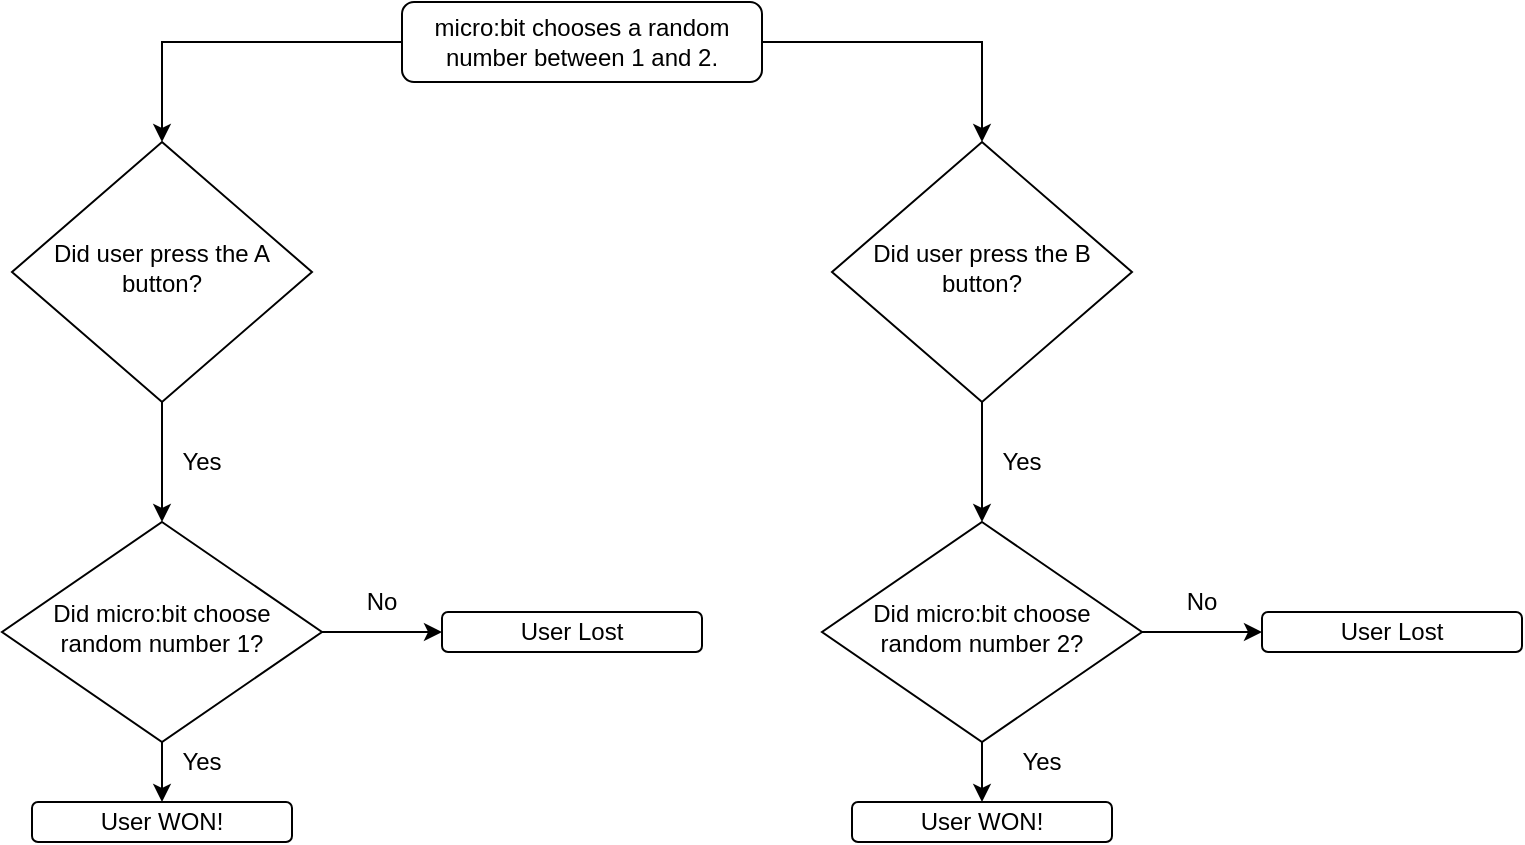 <mxfile version="13.9.9" type="device"><diagram id="C5RBs43oDa-KdzZeNtuy" name="Page-1"><mxGraphModel dx="1026" dy="594" grid="1" gridSize="10" guides="1" tooltips="1" connect="1" arrows="1" fold="1" page="1" pageScale="1" pageWidth="827" pageHeight="1169" math="0" shadow="0"><root><mxCell id="WIyWlLk6GJQsqaUBKTNV-0"/><mxCell id="WIyWlLk6GJQsqaUBKTNV-1" parent="WIyWlLk6GJQsqaUBKTNV-0"/><mxCell id="hr3CtZeP7YXExQq8IzBq-0" style="edgeStyle=orthogonalEdgeStyle;rounded=0;orthogonalLoop=1;jettySize=auto;html=1;exitX=0;exitY=0.5;exitDx=0;exitDy=0;entryX=0.5;entryY=0;entryDx=0;entryDy=0;" edge="1" parent="WIyWlLk6GJQsqaUBKTNV-1" source="WIyWlLk6GJQsqaUBKTNV-3" target="WIyWlLk6GJQsqaUBKTNV-6"><mxGeometry relative="1" as="geometry"/></mxCell><mxCell id="hr3CtZeP7YXExQq8IzBq-1" style="edgeStyle=orthogonalEdgeStyle;rounded=0;orthogonalLoop=1;jettySize=auto;html=1;exitX=1;exitY=0.5;exitDx=0;exitDy=0;entryX=0.5;entryY=0;entryDx=0;entryDy=0;" edge="1" parent="WIyWlLk6GJQsqaUBKTNV-1" source="WIyWlLk6GJQsqaUBKTNV-3" target="wdFj-jS_YKSoBrDeUZLi-0"><mxGeometry relative="1" as="geometry"/></mxCell><mxCell id="WIyWlLk6GJQsqaUBKTNV-3" value="micro:bit chooses a random number between 1 and 2." style="rounded=1;whiteSpace=wrap;html=1;fontSize=12;glass=0;strokeWidth=1;shadow=0;" parent="WIyWlLk6GJQsqaUBKTNV-1" vertex="1"><mxGeometry x="250" y="50" width="180" height="40" as="geometry"/></mxCell><mxCell id="hr3CtZeP7YXExQq8IzBq-2" style="edgeStyle=orthogonalEdgeStyle;rounded=0;orthogonalLoop=1;jettySize=auto;html=1;exitX=0.5;exitY=1;exitDx=0;exitDy=0;entryX=0.5;entryY=0;entryDx=0;entryDy=0;" edge="1" parent="WIyWlLk6GJQsqaUBKTNV-1" source="WIyWlLk6GJQsqaUBKTNV-6" target="WIyWlLk6GJQsqaUBKTNV-10"><mxGeometry relative="1" as="geometry"/></mxCell><mxCell id="WIyWlLk6GJQsqaUBKTNV-6" value="Did user press the A button?" style="rhombus;whiteSpace=wrap;html=1;shadow=0;fontFamily=Helvetica;fontSize=12;align=center;strokeWidth=1;spacing=6;spacingTop=-4;" parent="WIyWlLk6GJQsqaUBKTNV-1" vertex="1"><mxGeometry x="55" y="120" width="150" height="130" as="geometry"/></mxCell><mxCell id="hr3CtZeP7YXExQq8IzBq-4" value="" style="edgeStyle=orthogonalEdgeStyle;rounded=0;orthogonalLoop=1;jettySize=auto;html=1;" edge="1" parent="WIyWlLk6GJQsqaUBKTNV-1" source="WIyWlLk6GJQsqaUBKTNV-10" target="wdFj-jS_YKSoBrDeUZLi-12"><mxGeometry relative="1" as="geometry"/></mxCell><mxCell id="hr3CtZeP7YXExQq8IzBq-7" value="" style="edgeStyle=orthogonalEdgeStyle;rounded=0;orthogonalLoop=1;jettySize=auto;html=1;" edge="1" parent="WIyWlLk6GJQsqaUBKTNV-1" source="WIyWlLk6GJQsqaUBKTNV-10" target="wdFj-jS_YKSoBrDeUZLi-9"><mxGeometry relative="1" as="geometry"/></mxCell><mxCell id="WIyWlLk6GJQsqaUBKTNV-10" value="Did micro:bit choose random number 1?" style="rhombus;whiteSpace=wrap;html=1;shadow=0;fontFamily=Helvetica;fontSize=12;align=center;strokeWidth=1;spacing=6;spacingTop=-4;" parent="WIyWlLk6GJQsqaUBKTNV-1" vertex="1"><mxGeometry x="50" y="310" width="160" height="110" as="geometry"/></mxCell><mxCell id="hr3CtZeP7YXExQq8IzBq-3" value="" style="edgeStyle=orthogonalEdgeStyle;rounded=0;orthogonalLoop=1;jettySize=auto;html=1;" edge="1" parent="WIyWlLk6GJQsqaUBKTNV-1" source="wdFj-jS_YKSoBrDeUZLi-0" target="wdFj-jS_YKSoBrDeUZLi-22"><mxGeometry relative="1" as="geometry"/></mxCell><mxCell id="wdFj-jS_YKSoBrDeUZLi-0" value="Did user press the B button?" style="rhombus;whiteSpace=wrap;html=1;shadow=0;fontFamily=Helvetica;fontSize=12;align=center;strokeWidth=1;spacing=6;spacingTop=-4;" parent="WIyWlLk6GJQsqaUBKTNV-1" vertex="1"><mxGeometry x="465" y="120" width="150" height="130" as="geometry"/></mxCell><mxCell id="wdFj-jS_YKSoBrDeUZLi-9" value="User WON!" style="rounded=1;whiteSpace=wrap;html=1;fontSize=12;glass=0;strokeWidth=1;shadow=0;" parent="WIyWlLk6GJQsqaUBKTNV-1" vertex="1"><mxGeometry x="65" y="450" width="130" height="20" as="geometry"/></mxCell><mxCell id="wdFj-jS_YKSoBrDeUZLi-12" value="User Lost" style="rounded=1;whiteSpace=wrap;html=1;fontSize=12;glass=0;strokeWidth=1;shadow=0;" parent="WIyWlLk6GJQsqaUBKTNV-1" vertex="1"><mxGeometry x="270" y="355" width="130" height="20" as="geometry"/></mxCell><mxCell id="hr3CtZeP7YXExQq8IzBq-5" value="" style="edgeStyle=orthogonalEdgeStyle;rounded=0;orthogonalLoop=1;jettySize=auto;html=1;" edge="1" parent="WIyWlLk6GJQsqaUBKTNV-1" source="wdFj-jS_YKSoBrDeUZLi-22" target="wdFj-jS_YKSoBrDeUZLi-26"><mxGeometry relative="1" as="geometry"/></mxCell><mxCell id="hr3CtZeP7YXExQq8IzBq-6" value="" style="edgeStyle=orthogonalEdgeStyle;rounded=0;orthogonalLoop=1;jettySize=auto;html=1;" edge="1" parent="WIyWlLk6GJQsqaUBKTNV-1" source="wdFj-jS_YKSoBrDeUZLi-22" target="wdFj-jS_YKSoBrDeUZLi-24"><mxGeometry relative="1" as="geometry"/></mxCell><mxCell id="wdFj-jS_YKSoBrDeUZLi-22" value="Did micro:bit choose random number 2?" style="rhombus;whiteSpace=wrap;html=1;shadow=0;fontFamily=Helvetica;fontSize=12;align=center;strokeWidth=1;spacing=6;spacingTop=-4;" parent="WIyWlLk6GJQsqaUBKTNV-1" vertex="1"><mxGeometry x="460" y="310" width="160" height="110" as="geometry"/></mxCell><mxCell id="wdFj-jS_YKSoBrDeUZLi-24" value="User WON!" style="rounded=1;whiteSpace=wrap;html=1;fontSize=12;glass=0;strokeWidth=1;shadow=0;" parent="WIyWlLk6GJQsqaUBKTNV-1" vertex="1"><mxGeometry x="475" y="450" width="130" height="20" as="geometry"/></mxCell><mxCell id="wdFj-jS_YKSoBrDeUZLi-26" value="User Lost" style="rounded=1;whiteSpace=wrap;html=1;fontSize=12;glass=0;strokeWidth=1;shadow=0;" parent="WIyWlLk6GJQsqaUBKTNV-1" vertex="1"><mxGeometry x="680" y="355" width="130" height="20" as="geometry"/></mxCell><mxCell id="hr3CtZeP7YXExQq8IzBq-8" value="Yes" style="text;html=1;strokeColor=none;fillColor=none;align=center;verticalAlign=middle;whiteSpace=wrap;rounded=0;" vertex="1" parent="WIyWlLk6GJQsqaUBKTNV-1"><mxGeometry x="130" y="270" width="40" height="20" as="geometry"/></mxCell><mxCell id="hr3CtZeP7YXExQq8IzBq-9" value="Yes" style="text;html=1;strokeColor=none;fillColor=none;align=center;verticalAlign=middle;whiteSpace=wrap;rounded=0;" vertex="1" parent="WIyWlLk6GJQsqaUBKTNV-1"><mxGeometry x="540" y="270" width="40" height="20" as="geometry"/></mxCell><mxCell id="hr3CtZeP7YXExQq8IzBq-10" value="Yes" style="text;html=1;strokeColor=none;fillColor=none;align=center;verticalAlign=middle;whiteSpace=wrap;rounded=0;" vertex="1" parent="WIyWlLk6GJQsqaUBKTNV-1"><mxGeometry x="130" y="420" width="40" height="20" as="geometry"/></mxCell><mxCell id="hr3CtZeP7YXExQq8IzBq-11" value="Yes" style="text;html=1;strokeColor=none;fillColor=none;align=center;verticalAlign=middle;whiteSpace=wrap;rounded=0;" vertex="1" parent="WIyWlLk6GJQsqaUBKTNV-1"><mxGeometry x="550" y="420" width="40" height="20" as="geometry"/></mxCell><mxCell id="hr3CtZeP7YXExQq8IzBq-12" value="No" style="text;html=1;strokeColor=none;fillColor=none;align=center;verticalAlign=middle;whiteSpace=wrap;rounded=0;" vertex="1" parent="WIyWlLk6GJQsqaUBKTNV-1"><mxGeometry x="220" y="340" width="40" height="20" as="geometry"/></mxCell><mxCell id="hr3CtZeP7YXExQq8IzBq-13" value="No" style="text;html=1;strokeColor=none;fillColor=none;align=center;verticalAlign=middle;whiteSpace=wrap;rounded=0;" vertex="1" parent="WIyWlLk6GJQsqaUBKTNV-1"><mxGeometry x="630" y="340" width="40" height="20" as="geometry"/></mxCell></root></mxGraphModel></diagram></mxfile>